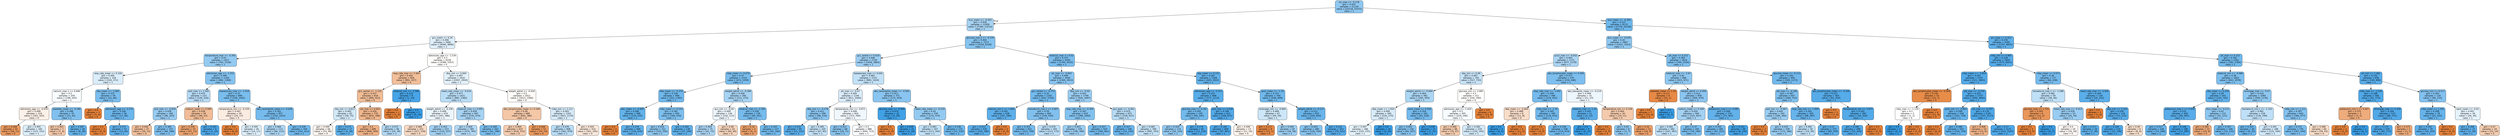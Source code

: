digraph Tree {
node [shape=box, style="filled, rounded", color="black", fontname="helvetica"] ;
edge [fontname="helvetica"] ;
0 [label="inr_max <= -0.178\ngini = 0.422\nsamples = 21130\nvalue = [10118, 23372]\nclass = 1", fillcolor="#8fc7f0"] ;
1 [label="bun_mean <= -0.443\ngini = 0.459\nsamples = 12958\nvalue = [7340, 13214]\nclass = 1", fillcolor="#a7d3f3"] ;
0 -> 1 [labeldistance=2.5, labelangle=45, headlabel="True"] ;
2 [label="gcs_motor <= 0.26\ngini = 0.496\nsamples = 5685\nvalue = [4090, 4896]\nclass = 1", fillcolor="#deeffb"] ;
1 -> 2 ;
3 [label="temperature_max <= -0.392\ngini = 0.43\nsamples = 1427\nvalue = [702, 1539]\nclass = 1", fillcolor="#93caf1"] ;
2 -> 3 ;
4 [label="resp_rate_mean <= 0.326\ngini = 0.495\nsamples = 318\nvalue = [220, 271]\nclass = 1", fillcolor="#daedfa"] ;
3 -> 4 ;
5 [label="calcium_max.1 <= 0.696\ngini = 0.5\nsamples = 259\nvalue = [198, 205]\nclass = 1", fillcolor="#f8fcfe"] ;
4 -> 5 ;
6 [label="admission_age <= -0.976\ngini = 0.498\nsamples = 224\nvalue = [183, 163]\nclass = 0", fillcolor="#fcf1e9"] ;
5 -> 6 ;
7 [label="gini = 0.268\nsamples = 42\nvalue = [58, 11]\nclass = 0", fillcolor="#ea995f"] ;
6 -> 7 ;
8 [label="gini = 0.495\nsamples = 182\nvalue = [125, 152]\nclass = 1", fillcolor="#dceefa"] ;
6 -> 8 ;
9 [label="platelets_mean <= -0.186\ngini = 0.388\nsamples = 35\nvalue = [15, 42]\nclass = 1", fillcolor="#80c0ee"] ;
5 -> 9 ;
10 [label="gini = 0.463\nsamples = 7\nvalue = [7, 4]\nclass = 0", fillcolor="#f4c9aa"] ;
9 -> 10 ;
11 [label="gini = 0.287\nsamples = 28\nvalue = [8, 38]\nclass = 1", fillcolor="#63b2ea"] ;
9 -> 11 ;
12 [label="sbp_mean <= -1.882\ngini = 0.375\nsamples = 59\nvalue = [22, 66]\nclass = 1", fillcolor="#7bbeee"] ;
4 -> 12 ;
13 [label="gini = 0.0\nsamples = 3\nvalue = [5, 0]\nclass = 0", fillcolor="#e58139"] ;
12 -> 13 ;
14 [label="admission_age <= -2.272\ngini = 0.326\nsamples = 56\nvalue = [17, 66]\nclass = 1", fillcolor="#6cb6ec"] ;
12 -> 14 ;
15 [label="gini = 0.0\nsamples = 3\nvalue = [4, 0]\nclass = 0", fillcolor="#e58139"] ;
14 -> 15 ;
16 [label="gini = 0.275\nsamples = 53\nvalue = [13, 66]\nclass = 1", fillcolor="#60b0ea"] ;
14 -> 16 ;
17 [label="admission_age <= -1.552\ngini = 0.399\nsamples = 1109\nvalue = [482, 1268]\nclass = 1", fillcolor="#84c2ef"] ;
3 -> 17 ;
18 [label="po2_max <= 1.545\ngini = 0.475\nsamples = 223\nvalue = [144, 226]\nclass = 1", fillcolor="#b7dbf6"] ;
17 -> 18 ;
19 [label="po2_max <= -0.829\ngini = 0.436\nsamples = 184\nvalue = [96, 203]\nclass = 1", fillcolor="#97cbf1"] ;
18 -> 19 ;
20 [label="gini = 0.444\nsamples = 27\nvalue = [30, 15]\nclass = 0", fillcolor="#f2c09c"] ;
19 -> 20 ;
21 [label="gini = 0.385\nsamples = 157\nvalue = [66, 188]\nclass = 1", fillcolor="#7fbfee"] ;
19 -> 21 ;
22 [label="sodium_mean <= 0.949\ngini = 0.438\nsamples = 39\nvalue = [48, 23]\nclass = 0", fillcolor="#f1bd98"] ;
18 -> 22 ;
23 [label="gini = 0.339\nsamples = 33\nvalue = [47, 13]\nclass = 0", fillcolor="#eca470"] ;
22 -> 23 ;
24 [label="gini = 0.165\nsamples = 6\nvalue = [1, 10]\nclass = 1", fillcolor="#4da7e8"] ;
22 -> 24 ;
25 [label="baseexcess_max <= -1.018\ngini = 0.37\nsamples = 886\nvalue = [338, 1042]\nclass = 1", fillcolor="#79bded"] ;
17 -> 25 ;
26 [label="temperature_min <= -0.159\ngini = 0.497\nsamples = 29\nvalue = [20, 17]\nclass = 0", fillcolor="#fbece1"] ;
25 -> 26 ;
27 [label="gini = 0.0\nsamples = 3\nvalue = [6, 0]\nclass = 0", fillcolor="#e58139"] ;
26 -> 27 ;
28 [label="gini = 0.495\nsamples = 26\nvalue = [14, 17]\nclass = 1", fillcolor="#dceefa"] ;
26 -> 28 ;
29 [label="abs_neutrophils_mean <= -0.636\ngini = 0.361\nsamples = 857\nvalue = [318, 1025]\nclass = 1", fillcolor="#76bbed"] ;
25 -> 29 ;
30 [label="gini = 0.466\nsamples = 113\nvalue = [66, 113]\nclass = 1", fillcolor="#add6f4"] ;
29 -> 30 ;
31 [label="gini = 0.339\nsamples = 744\nvalue = [252, 912]\nclass = 1", fillcolor="#70b8ec"] ;
29 -> 31 ;
32 [label="admission_age <= -1.534\ngini = 0.5\nsamples = 4258\nvalue = [3388, 3357]\nclass = 0", fillcolor="#fffefd"] ;
2 -> 32 ;
33 [label="resp_rate_max <= 3.364\ngini = 0.442\nsamples = 826\nvalue = [891, 437]\nclass = 0", fillcolor="#f2bf9a"] ;
32 -> 33 ;
34 [label="gcs_verbal <= -1.235\ngini = 0.437\nsamples = 818\nvalue = [890, 423]\nclass = 0", fillcolor="#f1bd97"] ;
33 -> 34 ;
35 [label="sbp_min <= 0.812\ngini = 0.492\nsamples = 83\nvalue = [58, 75]\nclass = 1", fillcolor="#d2e9f9"] ;
34 -> 35 ;
36 [label="gini = 0.499\nsamples = 66\nvalue = [53, 49]\nclass = 0", fillcolor="#fdf5f0"] ;
35 -> 36 ;
37 [label="gini = 0.271\nsamples = 17\nvalue = [5, 26]\nclass = 1", fillcolor="#5fb0ea"] ;
35 -> 37 ;
38 [label="ptt_max <= 0.003\ngini = 0.416\nsamples = 735\nvalue = [832, 348]\nclass = 0", fillcolor="#f0b68c"] ;
34 -> 38 ;
39 [label="gini = 0.4\nsamples = 689\nvalue = [808, 309]\nclass = 0", fillcolor="#efb185"] ;
38 -> 39 ;
40 [label="gini = 0.472\nsamples = 46\nvalue = [24, 39]\nclass = 1", fillcolor="#b3d9f5"] ;
38 -> 40 ;
41 [label="totalco2_min <= -2.586\ngini = 0.124\nsamples = 8\nvalue = [1, 14]\nclass = 1", fillcolor="#47a4e7"] ;
33 -> 41 ;
42 [label="gini = 0.0\nsamples = 1\nvalue = [1, 0]\nclass = 0", fillcolor="#e58139"] ;
41 -> 42 ;
43 [label="gini = 0.0\nsamples = 7\nvalue = [0, 14]\nclass = 1", fillcolor="#399de5"] ;
41 -> 43 ;
44 [label="dbp_min <= 0.069\ngini = 0.497\nsamples = 3432\nvalue = [2497, 2920]\nclass = 1", fillcolor="#e2f1fb"] ;
32 -> 44 ;
45 [label="heart_rate_mean <= -0.616\ngini = 0.477\nsamples = 1421\nvalue = [882, 1360]\nclass = 1", fillcolor="#b9ddf6"] ;
44 -> 45 ;
46 [label="weight_admit <= -0.336\ngini = 0.499\nsamples = 474\nvalue = [347, 386]\nclass = 1", fillcolor="#ebf5fc"] ;
45 -> 46 ;
47 [label="gini = 0.484\nsamples = 251\nvalue = [227, 159]\nclass = 0", fillcolor="#f7d9c4"] ;
46 -> 47 ;
48 [label="gini = 0.452\nsamples = 223\nvalue = [120, 227]\nclass = 1", fillcolor="#a2d1f3"] ;
46 -> 48 ;
49 [label="totalco2_max <= 0.692\ngini = 0.458\nsamples = 947\nvalue = [535, 974]\nclass = 1", fillcolor="#a6d3f3"] ;
45 -> 49 ;
50 [label="gini = 0.469\nsamples = 785\nvalue = [474, 785]\nclass = 1", fillcolor="#b1d8f5"] ;
49 -> 50 ;
51 [label="gini = 0.369\nsamples = 162\nvalue = [61, 189]\nclass = 1", fillcolor="#79bded"] ;
49 -> 51 ;
52 [label="weight_admit <= -0.426\ngini = 0.5\nsamples = 2011\nvalue = [1615, 1560]\nclass = 0", fillcolor="#fefbf8"] ;
44 -> 52 ;
53 [label="abs_lymphocytes_mean <= 0.168\ngini = 0.46\nsamples = 689\nvalue = [692, 386]\nclass = 0", fillcolor="#f4c7a7"] ;
52 -> 53 ;
54 [label="gini = 0.469\nsamples = 637\nvalue = [618, 372]\nclass = 0", fillcolor="#f5cdb0"] ;
53 -> 54 ;
55 [label="gini = 0.268\nsamples = 52\nvalue = [74, 14]\nclass = 0", fillcolor="#ea995e"] ;
53 -> 55 ;
56 [label="mbp_min <= 1.111\ngini = 0.493\nsamples = 1322\nvalue = [923, 1174]\nclass = 1", fillcolor="#d5eaf9"] ;
52 -> 56 ;
57 [label="gini = 0.476\nsamples = 908\nvalue = [562, 879]\nclass = 1", fillcolor="#b8dcf6"] ;
56 -> 57 ;
58 [label="gini = 0.495\nsamples = 414\nvalue = [361, 295]\nclass = 0", fillcolor="#fae8db"] ;
56 -> 58 ;
59 [label="glucose_max.2 <= -0.334\ngini = 0.404\nsamples = 7273\nvalue = [3250, 8318]\nclass = 1", fillcolor="#86c3ef"] ;
1 -> 59 ;
60 [label="gcs_verbal <= 0.618\ngini = 0.446\nsamples = 2729\nvalue = [1456, 2883]\nclass = 1", fillcolor="#9dcef2"] ;
59 -> 60 ;
61 [label="mbp_mean <= 0.679\ngini = 0.37\nsamples = 1214\nvalue = [473, 1459]\nclass = 1", fillcolor="#79bded"] ;
60 -> 61 ;
62 [label="dbp_mean <= -0.374\ngini = 0.336\nsamples = 948\nvalue = [322, 1185]\nclass = 1", fillcolor="#6fb8ec"] ;
61 -> 62 ;
63 [label="wbc_mean <= -0.905\ngini = 0.286\nsamples = 498\nvalue = [133, 635]\nclass = 1", fillcolor="#62b2ea"] ;
62 -> 63 ;
64 [label="gini = 0.0\nsamples = 4\nvalue = [7, 0]\nclass = 0", fillcolor="#e58139"] ;
63 -> 64 ;
65 [label="gini = 0.276\nsamples = 494\nvalue = [126, 635]\nclass = 1", fillcolor="#60b0ea"] ;
63 -> 65 ;
66 [label="mbp_mean <= 0.243\ngini = 0.381\nsamples = 450\nvalue = [189, 550]\nclass = 1", fillcolor="#7dbfee"] ;
62 -> 66 ;
67 [label="gini = 0.419\nsamples = 312\nvalue = [152, 356]\nclass = 1", fillcolor="#8ec7f0"] ;
66 -> 67 ;
68 [label="gini = 0.269\nsamples = 138\nvalue = [37, 194]\nclass = 1", fillcolor="#5fb0ea"] ;
66 -> 68 ;
69 [label="weight_admit <= -0.388\ngini = 0.458\nsamples = 266\nvalue = [151, 274]\nclass = 1", fillcolor="#a6d3f3"] ;
61 -> 69 ;
70 [label="gcs_min <= -0.04\ngini = 0.499\nsamples = 136\nvalue = [102, 113]\nclass = 1", fillcolor="#ecf5fc"] ;
69 -> 70 ;
71 [label="gini = 0.464\nsamples = 75\nvalue = [42, 73]\nclass = 1", fillcolor="#abd5f4"] ;
70 -> 71 ;
72 [label="gini = 0.48\nsamples = 61\nvalue = [60, 40]\nclass = 0", fillcolor="#f6d5bd"] ;
70 -> 72 ;
73 [label="totalco2_max <= -2.782\ngini = 0.358\nsamples = 130\nvalue = [49, 161]\nclass = 1", fillcolor="#75bbed"] ;
69 -> 73 ;
74 [label="gini = 0.32\nsamples = 3\nvalue = [4, 1]\nclass = 0", fillcolor="#eca06a"] ;
73 -> 74 ;
75 [label="gini = 0.343\nsamples = 127\nvalue = [45, 160]\nclass = 1", fillcolor="#71b9ec"] ;
73 -> 75 ;
76 [label="baseexcess_max <= 0.042\ngini = 0.483\nsamples = 1515\nvalue = [983, 1424]\nclass = 1", fillcolor="#c2e1f7"] ;
60 -> 76 ;
77 [label="ph_max <= -0.47\ngini = 0.495\nsamples = 1144\nvalue = [811, 1000]\nclass = 1", fillcolor="#daecfa"] ;
76 -> 77 ;
78 [label="dbp_min <= -0.278\ngini = 0.411\nsamples = 190\nvalue = [88, 216]\nclass = 1", fillcolor="#8ac5f0"] ;
77 -> 78 ;
79 [label="gini = 0.252\nsamples = 85\nvalue = [21, 121]\nclass = 1", fillcolor="#5baeea"] ;
78 -> 79 ;
80 [label="gini = 0.485\nsamples = 105\nvalue = [67, 95]\nclass = 1", fillcolor="#c5e2f7"] ;
78 -> 80 ;
81 [label="temperature_min <= -0.871\ngini = 0.499\nsamples = 954\nvalue = [723, 784]\nclass = 1", fillcolor="#f0f7fd"] ;
77 -> 81 ;
82 [label="gini = 0.412\nsamples = 68\nvalue = [29, 71]\nclass = 1", fillcolor="#8ac5f0"] ;
81 -> 82 ;
83 [label="gini = 0.5\nsamples = 886\nvalue = [694, 713]\nclass = 1", fillcolor="#fafcfe"] ;
81 -> 83 ;
84 [label="abs_neutrophils_mean <= -0.942\ngini = 0.411\nsamples = 371\nvalue = [172, 424]\nclass = 1", fillcolor="#89c5f0"] ;
76 -> 84 ;
85 [label="glucose_max <= -0.909\ngini = 0.074\nsamples = 32\nvalue = [2, 50]\nclass = 1", fillcolor="#41a1e6"] ;
84 -> 85 ;
86 [label="gini = 0.0\nsamples = 1\nvalue = [1, 0]\nclass = 0", fillcolor="#e58139"] ;
85 -> 86 ;
87 [label="gini = 0.038\nsamples = 31\nvalue = [1, 50]\nclass = 1", fillcolor="#3d9fe6"] ;
85 -> 87 ;
88 [label="heart_rate_mean <= -0.229\ngini = 0.43\nsamples = 339\nvalue = [170, 374]\nclass = 1", fillcolor="#93caf1"] ;
84 -> 88 ;
89 [label="gini = 0.483\nsamples = 167\nvalue = [113, 164]\nclass = 1", fillcolor="#c1e1f7"] ;
88 -> 89 ;
90 [label="gini = 0.336\nsamples = 172\nvalue = [57, 210]\nclass = 1", fillcolor="#6fb8ec"] ;
88 -> 90 ;
91 [label="totalco2_max <= 0.02\ngini = 0.373\nsamples = 4544\nvalue = [1794, 5435]\nclass = 1", fillcolor="#7abdee"] ;
59 -> 91 ;
92 [label="ph_max <= -0.003\ngini = 0.409\nsamples = 3036\nvalue = [1369, 3413]\nclass = 1", fillcolor="#88c4ef"] ;
91 -> 92 ;
93 [label="gcs_verbal <= -0.772\ngini = 0.35\nsamples = 1242\nvalue = [443, 1516]\nclass = 1", fillcolor="#73baed"] ;
92 -> 93 ;
94 [label="calcium_min.1 <= 1.842\ngini = 0.261\nsamples = 438\nvalue = [107, 586]\nclass = 1", fillcolor="#5dafea"] ;
93 -> 94 ;
95 [label="gini = 0.253\nsamples = 435\nvalue = [102, 586]\nclass = 1", fillcolor="#5baeea"] ;
94 -> 95 ;
96 [label="gini = 0.0\nsamples = 3\nvalue = [5, 0]\nclass = 0", fillcolor="#e58139"] ;
94 -> 96 ;
97 [label="hematocrit_max.1 <= 0.847\ngini = 0.39\nsamples = 804\nvalue = [336, 930]\nclass = 1", fillcolor="#81c0ee"] ;
93 -> 97 ;
98 [label="gini = 0.351\nsamples = 621\nvalue = [223, 758]\nclass = 1", fillcolor="#73baed"] ;
97 -> 98 ;
99 [label="gini = 0.479\nsamples = 183\nvalue = [113, 172]\nclass = 1", fillcolor="#bbddf6"] ;
97 -> 99 ;
100 [label="dbp_min <= -0.04\ngini = 0.441\nsamples = 1794\nvalue = [926, 1897]\nclass = 1", fillcolor="#9acdf2"] ;
92 -> 100 ;
101 [label="resp_rate_max <= -0.364\ngini = 0.397\nsamples = 919\nvalue = [398, 1060]\nclass = 1", fillcolor="#83c2ef"] ;
100 -> 101 ;
102 [label="gini = 0.443\nsamples = 376\nvalue = [198, 399]\nclass = 1", fillcolor="#9bcef2"] ;
101 -> 102 ;
103 [label="gini = 0.357\nsamples = 543\nvalue = [200, 661]\nclass = 1", fillcolor="#75bbed"] ;
101 -> 103 ;
104 [label="gcs_eyes <= -0.461\ngini = 0.474\nsamples = 875\nvalue = [528, 837]\nclass = 1", fillcolor="#b6dbf5"] ;
100 -> 104 ;
105 [label="gini = 0.317\nsamples = 106\nvalue = [33, 134]\nclass = 1", fillcolor="#6ab5eb"] ;
104 -> 105 ;
106 [label="gini = 0.485\nsamples = 769\nvalue = [495, 703]\nclass = 1", fillcolor="#c4e2f7"] ;
104 -> 106 ;
107 [label="sbp_mean <= 0.152\ngini = 0.287\nsamples = 1508\nvalue = [425, 2022]\nclass = 1", fillcolor="#63b2ea"] ;
91 -> 107 ;
108 [label="admission_age <= -0.313\ngini = 0.237\nsamples = 808\nvalue = [177, 1113]\nclass = 1", fillcolor="#58ade9"] ;
107 -> 108 ;
109 [label="glucose_max <= 0.181\ngini = 0.345\nsamples = 195\nvalue = [69, 242]\nclass = 1", fillcolor="#71b9ec"] ;
108 -> 109 ;
110 [label="gini = 0.429\nsamples = 114\nvalue = [56, 124]\nclass = 1", fillcolor="#92c9f1"] ;
109 -> 110 ;
111 [label="gini = 0.179\nsamples = 81\nvalue = [13, 118]\nclass = 1", fillcolor="#4fa8e8"] ;
109 -> 111 ;
112 [label="po2_max <= 2.018\ngini = 0.196\nsamples = 613\nvalue = [108, 871]\nclass = 1", fillcolor="#52a9e8"] ;
108 -> 112 ;
113 [label="gini = 0.182\nsamples = 600\nvalue = [97, 861]\nclass = 1", fillcolor="#4fa8e8"] ;
112 -> 113 ;
114 [label="gini = 0.499\nsamples = 13\nvalue = [11, 10]\nclass = 0", fillcolor="#fdf4ed"] ;
112 -> 114 ;
115 [label="spo2_mean <= -1.33\ngini = 0.337\nsamples = 700\nvalue = [248, 909]\nclass = 1", fillcolor="#6fb8ec"] ;
107 -> 115 ;
116 [label="aniongap_min <= -0.964\ngini = 0.489\nsamples = 67\nvalue = [44, 59]\nclass = 1", fillcolor="#cde6f8"] ;
115 -> 116 ;
117 [label="gini = 0.117\nsamples = 8\nvalue = [15, 1]\nclass = 0", fillcolor="#e78946"] ;
116 -> 117 ;
118 [label="gini = 0.444\nsamples = 59\nvalue = [29, 58]\nclass = 1", fillcolor="#9ccef2"] ;
116 -> 118 ;
119 [label="weight_admit <= -0.117\ngini = 0.312\nsamples = 633\nvalue = [204, 850]\nclass = 1", fillcolor="#69b5eb"] ;
115 -> 119 ;
120 [label="gini = 0.403\nsamples = 280\nvalue = [128, 329]\nclass = 1", fillcolor="#86c3ef"] ;
119 -> 120 ;
121 [label="gini = 0.222\nsamples = 353\nvalue = [76, 521]\nclass = 1", fillcolor="#56abe9"] ;
119 -> 121 ;
122 [label="bun_mean <= -0.394\ngini = 0.337\nsamples = 8172\nvalue = [2778, 10158]\nclass = 1", fillcolor="#6fb8ec"] ;
0 -> 122 [labeldistance=2.5, labelangle=-45, headlabel="False"] ;
123 [label="bun_mean <= -0.639\ngini = 0.42\nsamples = 2987\nvalue = [1421, 3323]\nclass = 1", fillcolor="#8ec7f0"] ;
122 -> 123 ;
124 [label="pco2_max <= -0.052\ngini = 0.463\nsamples = 1171\nvalue = [677, 1179]\nclass = 1", fillcolor="#abd5f4"] ;
123 -> 124 ;
125 [label="sbp_min <= 0.09\ngini = 0.487\nsamples = 792\nvalue = [527, 733]\nclass = 1", fillcolor="#c7e3f8"] ;
124 -> 125 ;
126 [label="weight_admit <= -0.094\ngini = 0.464\nsamples = 481\nvalue = [285, 493]\nclass = 1", fillcolor="#abd6f4"] ;
125 -> 126 ;
127 [label="dbp_mean <= 1.054\ngini = 0.494\nsamples = 300\nvalue = [220, 275]\nclass = 1", fillcolor="#d7ebfa"] ;
126 -> 127 ;
128 [label="gini = 0.497\nsamples = 286\nvalue = [220, 255]\nclass = 1", fillcolor="#e4f2fb"] ;
127 -> 128 ;
129 [label="gini = 0.0\nsamples = 14\nvalue = [0, 20]\nclass = 1", fillcolor="#399de5"] ;
127 -> 129 ;
130 [label="spo2_mean <= 0.938\ngini = 0.354\nsamples = 181\nvalue = [65, 218]\nclass = 1", fillcolor="#74baed"] ;
126 -> 130 ;
131 [label="gini = 0.401\nsamples = 150\nvalue = [64, 167]\nclass = 1", fillcolor="#85c3ef"] ;
130 -> 131 ;
132 [label="gini = 0.038\nsamples = 31\nvalue = [1, 51]\nclass = 1", fillcolor="#3d9fe6"] ;
130 -> 132 ;
133 [label="glucose_min <= 2.085\ngini = 0.5\nsamples = 311\nvalue = [242, 240]\nclass = 0", fillcolor="#fffefd"] ;
125 -> 133 ;
134 [label="admission_age <= -1.424\ngini = 0.5\nsamples = 305\nvalue = [229, 240]\nclass = 1", fillcolor="#f6fbfe"] ;
133 -> 134 ;
135 [label="gini = 0.468\nsamples = 86\nvalue = [79, 47]\nclass = 0", fillcolor="#f4ccaf"] ;
134 -> 135 ;
136 [label="gini = 0.492\nsamples = 219\nvalue = [150, 193]\nclass = 1", fillcolor="#d3e9f9"] ;
134 -> 136 ;
137 [label="gini = 0.0\nsamples = 6\nvalue = [13, 0]\nclass = 0", fillcolor="#e58139"] ;
133 -> 137 ;
138 [label="abs_lymphocytes_mean <= 0.294\ngini = 0.377\nsamples = 379\nvalue = [150, 446]\nclass = 1", fillcolor="#7cbeee"] ;
124 -> 138 ;
139 [label="resp_rate_max <= -1.491\ngini = 0.358\nsamples = 348\nvalue = [129, 423]\nclass = 1", fillcolor="#75bbed"] ;
138 -> 139 ;
140 [label="dbp_mean <= -0.064\ngini = 0.488\nsamples = 8\nvalue = [11, 8]\nclass = 0", fillcolor="#f8ddc9"] ;
139 -> 140 ;
141 [label="gini = 0.0\nsamples = 4\nvalue = [0, 8]\nclass = 1", fillcolor="#399de5"] ;
140 -> 141 ;
142 [label="gini = 0.0\nsamples = 4\nvalue = [11, 0]\nclass = 0", fillcolor="#e58139"] ;
140 -> 142 ;
143 [label="mbp_max <= -1.35\ngini = 0.345\nsamples = 340\nvalue = [118, 415]\nclass = 1", fillcolor="#71b9ec"] ;
139 -> 143 ;
144 [label="gini = 0.0\nsamples = 2\nvalue = [4, 0]\nclass = 0", fillcolor="#e58139"] ;
143 -> 144 ;
145 [label="gini = 0.338\nsamples = 338\nvalue = [114, 415]\nclass = 1", fillcolor="#6fb8ec"] ;
143 -> 145 ;
146 [label="abs_basophils_mean <= -0.219\ngini = 0.499\nsamples = 31\nvalue = [21, 23]\nclass = 1", fillcolor="#eef6fd"] ;
138 -> 146 ;
147 [label="totalco2_max <= 1.14\ngini = 0.245\nsamples = 11\nvalue = [2, 12]\nclass = 1", fillcolor="#5aade9"] ;
146 -> 147 ;
148 [label="gini = 0.0\nsamples = 9\nvalue = [0, 12]\nclass = 1", fillcolor="#399de5"] ;
147 -> 148 ;
149 [label="gini = 0.0\nsamples = 2\nvalue = [2, 0]\nclass = 0", fillcolor="#e58139"] ;
147 -> 149 ;
150 [label="temperature_min <= 0.106\ngini = 0.464\nsamples = 20\nvalue = [19, 11]\nclass = 0", fillcolor="#f4caac"] ;
146 -> 150 ;
151 [label="gini = 0.42\nsamples = 8\nvalue = [3, 7]\nclass = 1", fillcolor="#8ec7f0"] ;
150 -> 151 ;
152 [label="gini = 0.32\nsamples = 12\nvalue = [16, 4]\nclass = 0", fillcolor="#eca06a"] ;
150 -> 152 ;
153 [label="ph_max <= 0.152\ngini = 0.383\nsamples = 1816\nvalue = [744, 2144]\nclass = 1", fillcolor="#7ebfee"] ;
123 -> 153 ;
154 [label="totalco2_max <= -2.67\ngini = 0.42\nsamples = 866\nvalue = [415, 971]\nclass = 1", fillcolor="#8ec7f0"] ;
153 -> 154 ;
155 [label="platelets_mean <= 1.32\ngini = 0.117\nsamples = 8\nvalue = [15, 1]\nclass = 0", fillcolor="#e78946"] ;
154 -> 155 ;
156 [label="gini = 0.0\nsamples = 7\nvalue = [15, 0]\nclass = 0", fillcolor="#e58139"] ;
155 -> 156 ;
157 [label="gini = 0.0\nsamples = 1\nvalue = [0, 1]\nclass = 1", fillcolor="#399de5"] ;
155 -> 157 ;
158 [label="weight_admit <= 0.494\ngini = 0.413\nsamples = 858\nvalue = [400, 970]\nclass = 1", fillcolor="#8bc5f0"] ;
154 -> 158 ;
159 [label="sodium_mean <= 0.306\ngini = 0.454\nsamples = 584\nvalue = [325, 607]\nclass = 1", fillcolor="#a3d1f3"] ;
158 -> 159 ;
160 [label="gini = 0.481\nsamples = 392\nvalue = [247, 367]\nclass = 1", fillcolor="#bedff6"] ;
159 -> 160 ;
161 [label="gini = 0.37\nsamples = 192\nvalue = [78, 240]\nclass = 1", fillcolor="#79bded"] ;
159 -> 161 ;
162 [label="potassium_max.1 <= 0.085\ngini = 0.284\nsamples = 274\nvalue = [75, 363]\nclass = 1", fillcolor="#62b1ea"] ;
158 -> 162 ;
163 [label="gini = 0.355\nsamples = 180\nvalue = [67, 223]\nclass = 1", fillcolor="#74baed"] ;
162 -> 163 ;
164 [label="gini = 0.102\nsamples = 94\nvalue = [8, 140]\nclass = 1", fillcolor="#44a3e6"] ;
162 -> 164 ;
165 [label="glucose_mean <= -0.113\ngini = 0.342\nsamples = 950\nvalue = [329, 1173]\nclass = 1", fillcolor="#71b8ec"] ;
153 -> 165 ;
166 [label="ptt_max <= -0.186\ngini = 0.387\nsamples = 647\nvalue = [268, 753]\nclass = 1", fillcolor="#7fc0ee"] ;
165 -> 166 ;
167 [label="po2_min <= -0.967\ngini = 0.442\nsamples = 342\nvalue = [180, 366]\nclass = 1", fillcolor="#9acdf2"] ;
166 -> 167 ;
168 [label="gini = 0.0\nsamples = 3\nvalue = [8, 0]\nclass = 0", fillcolor="#e58139"] ;
167 -> 168 ;
169 [label="gini = 0.435\nsamples = 339\nvalue = [172, 366]\nclass = 1", fillcolor="#96cbf1"] ;
167 -> 169 ;
170 [label="resp_rate_min <= -1.609\ngini = 0.302\nsamples = 305\nvalue = [88, 387]\nclass = 1", fillcolor="#66b3eb"] ;
166 -> 170 ;
171 [label="gini = 0.482\nsamples = 30\nvalue = [19, 28]\nclass = 1", fillcolor="#bfe0f7"] ;
170 -> 171 ;
172 [label="gini = 0.27\nsamples = 275\nvalue = [69, 359]\nclass = 1", fillcolor="#5fb0ea"] ;
170 -> 172 ;
173 [label="abs_lymphocytes_mean <= -0.246\ngini = 0.221\nsamples = 303\nvalue = [61, 420]\nclass = 1", fillcolor="#56abe9"] ;
165 -> 173 ;
174 [label="gini = 0.0\nsamples = 3\nvalue = [7, 0]\nclass = 0", fillcolor="#e58139"] ;
173 -> 174 ;
175 [label="temperature_min <= 1.877\ngini = 0.202\nsamples = 300\nvalue = [54, 420]\nclass = 1", fillcolor="#52aae8"] ;
173 -> 175 ;
176 [label="gini = 0.196\nsamples = 299\nvalue = [52, 420]\nclass = 1", fillcolor="#52a9e8"] ;
175 -> 176 ;
177 [label="gini = 0.0\nsamples = 1\nvalue = [2, 0]\nclass = 0", fillcolor="#e58139"] ;
175 -> 177 ;
178 [label="gcs_eyes <= 0.412\ngini = 0.276\nsamples = 5185\nvalue = [1357, 6835]\nclass = 1", fillcolor="#60b0ea"] ;
122 -> 178 ;
179 [label="mbp_min <= 0.965\ngini = 0.218\nsamples = 2924\nvalue = [575, 4051]\nclass = 1", fillcolor="#55abe9"] ;
178 -> 179 ;
180 [label="mbp_mean <= -2.824\ngini = 0.207\nsamples = 2747\nvalue = [511, 3843]\nclass = 1", fillcolor="#53aae8"] ;
179 -> 180 ;
181 [label="abs_lymphocytes_mean <= -0.204\ngini = 0.142\nsamples = 10\nvalue = [12, 1]\nclass = 0", fillcolor="#e78c49"] ;
180 -> 181 ;
182 [label="mbp_max <= -1.134\ngini = 0.5\nsamples = 2\nvalue = [1, 1]\nclass = 0", fillcolor="#ffffff"] ;
181 -> 182 ;
183 [label="gini = 0.0\nsamples = 1\nvalue = [0, 1]\nclass = 1", fillcolor="#399de5"] ;
182 -> 183 ;
184 [label="gini = 0.0\nsamples = 1\nvalue = [1, 0]\nclass = 0", fillcolor="#e58139"] ;
182 -> 184 ;
185 [label="gini = 0.0\nsamples = 8\nvalue = [11, 0]\nclass = 0", fillcolor="#e58139"] ;
181 -> 185 ;
186 [label="ptt_max <= -0.376\ngini = 0.203\nsamples = 2737\nvalue = [499, 3842]\nclass = 1", fillcolor="#53aae8"] ;
180 -> 186 ;
187 [label="spo2_min <= -4.863\ngini = 0.298\nsamples = 556\nvalue = [162, 729]\nclass = 1", fillcolor="#65b3eb"] ;
186 -> 187 ;
188 [label="gini = 0.0\nsamples = 3\nvalue = [8, 0]\nclass = 0", fillcolor="#e58139"] ;
187 -> 188 ;
189 [label="gini = 0.288\nsamples = 553\nvalue = [154, 729]\nclass = 1", fillcolor="#63b2ea"] ;
187 -> 189 ;
190 [label="ph_max <= -5.297\ngini = 0.176\nsamples = 2181\nvalue = [337, 3113]\nclass = 1", fillcolor="#4ea8e8"] ;
186 -> 190 ;
191 [label="gini = 0.408\nsamples = 10\nvalue = [15, 6]\nclass = 0", fillcolor="#efb388"] ;
190 -> 191 ;
192 [label="gini = 0.17\nsamples = 2171\nvalue = [322, 3107]\nclass = 1", fillcolor="#4ea7e8"] ;
190 -> 192 ;
193 [label="mbp_mean <= 0.973\ngini = 0.36\nsamples = 177\nvalue = [64, 208]\nclass = 1", fillcolor="#76bbed"] ;
179 -> 193 ;
194 [label="hematocrit_max.1 <= -1.288\ngini = 0.482\nsamples = 59\nvalue = [38, 56]\nclass = 1", fillcolor="#bfe0f7"] ;
193 -> 194 ;
195 [label="glucose_max <= 1.725\ngini = 0.245\nsamples = 6\nvalue = [12, 2]\nclass = 0", fillcolor="#e9965a"] ;
194 -> 195 ;
196 [label="gini = 0.0\nsamples = 5\nvalue = [12, 0]\nclass = 0", fillcolor="#e58139"] ;
195 -> 196 ;
197 [label="gini = 0.0\nsamples = 1\nvalue = [0, 2]\nclass = 1", fillcolor="#399de5"] ;
195 -> 197 ;
198 [label="heart_rate_max <= -0.412\ngini = 0.439\nsamples = 53\nvalue = [26, 54]\nclass = 1", fillcolor="#98ccf2"] ;
194 -> 198 ;
199 [label="gini = 0.5\nsamples = 24\nvalue = [19, 18]\nclass = 0", fillcolor="#fef8f5"] ;
198 -> 199 ;
200 [label="gini = 0.273\nsamples = 29\nvalue = [7, 36]\nclass = 1", fillcolor="#5fb0ea"] ;
198 -> 200 ;
201 [label="heart_rate_max <= -2.005\ngini = 0.249\nsamples = 118\nvalue = [26, 152]\nclass = 1", fillcolor="#5baee9"] ;
193 -> 201 ;
202 [label="gini = 0.0\nsamples = 2\nvalue = [3, 0]\nclass = 0", fillcolor="#e58139"] ;
201 -> 202 ;
203 [label="dbp_min <= 3.105\ngini = 0.228\nsamples = 116\nvalue = [23, 152]\nclass = 1", fillcolor="#57ace9"] ;
201 -> 203 ;
204 [label="gini = 0.169\nsamples = 110\nvalue = [15, 146]\nclass = 1", fillcolor="#4da7e8"] ;
203 -> 204 ;
205 [label="gini = 0.49\nsamples = 6\nvalue = [8, 6]\nclass = 0", fillcolor="#f8e0ce"] ;
203 -> 205 ;
206 [label="ph_max <= 0.152\ngini = 0.342\nsamples = 2261\nvalue = [782, 2784]\nclass = 1", fillcolor="#71b9ec"] ;
178 -> 206 ;
207 [label="totalco2_min <= -0.086\ngini = 0.38\nsamples = 1603\nvalue = [642, 1878]\nclass = 1", fillcolor="#7dbfee"] ;
206 -> 207 ;
208 [label="sbp_mean <= 0.229\ngini = 0.28\nsamples = 543\nvalue = [142, 702]\nclass = 1", fillcolor="#61b1ea"] ;
207 -> 208 ;
209 [label="potassium_max.1 <= 0.443\ngini = 0.232\nsamples = 428\nvalue = [90, 581]\nclass = 1", fillcolor="#58ace9"] ;
208 -> 209 ;
210 [label="gini = 0.317\nsamples = 230\nvalue = [73, 296]\nclass = 1", fillcolor="#6ab5eb"] ;
209 -> 210 ;
211 [label="gini = 0.106\nsamples = 198\nvalue = [17, 285]\nclass = 1", fillcolor="#45a3e7"] ;
209 -> 211 ;
212 [label="bun_mean <= -0.211\ngini = 0.42\nsamples = 115\nvalue = [52, 121]\nclass = 1", fillcolor="#8ec7f0"] ;
208 -> 212 ;
213 [label="gini = 0.365\nsamples = 15\nvalue = [19, 6]\nclass = 0", fillcolor="#eda978"] ;
212 -> 213 ;
214 [label="gini = 0.347\nsamples = 100\nvalue = [33, 115]\nclass = 1", fillcolor="#72b9ec"] ;
212 -> 214 ;
215 [label="aniongap_max <= -0.57\ngini = 0.419\nsamples = 1060\nvalue = [500, 1176]\nclass = 1", fillcolor="#8dc7f0"] ;
207 -> 215 ;
216 [label="hematocrit_min.1 <= -1.322\ngini = 0.481\nsamples = 218\nvalue = [134, 199]\nclass = 1", fillcolor="#bedff7"] ;
215 -> 216 ;
217 [label="gini = 0.325\nsamples = 30\nvalue = [9, 35]\nclass = 1", fillcolor="#6cb6ec"] ;
216 -> 217 ;
218 [label="gini = 0.491\nsamples = 188\nvalue = [125, 164]\nclass = 1", fillcolor="#d0e8f9"] ;
216 -> 218 ;
219 [label="mbp_min <= 1.111\ngini = 0.397\nsamples = 842\nvalue = [366, 977]\nclass = 1", fillcolor="#83c2ef"] ;
215 -> 219 ;
220 [label="gini = 0.372\nsamples = 776\nvalue = [307, 934]\nclass = 1", fillcolor="#7abdee"] ;
219 -> 220 ;
221 [label="gini = 0.488\nsamples = 66\nvalue = [59, 43]\nclass = 0", fillcolor="#f8ddc9"] ;
219 -> 221 ;
222 [label="ph_min <= 1.462\ngini = 0.232\nsamples = 658\nvalue = [140, 906]\nclass = 1", fillcolor="#58ace9"] ;
206 -> 222 ;
223 [label="mbp_max <= -1.526\ngini = 0.188\nsamples = 540\nvalue = [91, 773]\nclass = 1", fillcolor="#50a9e8"] ;
222 -> 223 ;
224 [label="potassium_min.1 <= 0.407\ngini = 0.375\nsamples = 3\nvalue = [3, 1]\nclass = 0", fillcolor="#eeab7b"] ;
223 -> 224 ;
225 [label="gini = 0.0\nsamples = 2\nvalue = [3, 0]\nclass = 0", fillcolor="#e58139"] ;
224 -> 225 ;
226 [label="gini = 0.0\nsamples = 1\nvalue = [0, 1]\nclass = 1", fillcolor="#399de5"] ;
224 -> 226 ;
227 [label="aniongap_max <= 5.329\ngini = 0.184\nsamples = 537\nvalue = [88, 772]\nclass = 1", fillcolor="#50a8e8"] ;
223 -> 227 ;
228 [label="gini = 0.179\nsamples = 535\nvalue = [85, 771]\nclass = 1", fillcolor="#4fa8e8"] ;
227 -> 228 ;
229 [label="gini = 0.375\nsamples = 2\nvalue = [3, 1]\nclass = 0", fillcolor="#eeab7b"] ;
227 -> 229 ;
230 [label="glucose_min <= 0.517\ngini = 0.393\nsamples = 118\nvalue = [49, 133]\nclass = 1", fillcolor="#82c1ef"] ;
222 -> 230 ;
231 [label="mbp_mean <= 1.392\ngini = 0.298\nsamples = 79\nvalue = [23, 103]\nclass = 1", fillcolor="#65b3eb"] ;
230 -> 231 ;
232 [label="gini = 0.263\nsamples = 76\nvalue = [19, 103]\nclass = 1", fillcolor="#5eafea"] ;
231 -> 232 ;
233 [label="gini = 0.0\nsamples = 3\nvalue = [4, 0]\nclass = 0", fillcolor="#e58139"] ;
231 -> 233 ;
234 [label="spo2_mean <= -0.61\ngini = 0.497\nsamples = 39\nvalue = [26, 30]\nclass = 1", fillcolor="#e5f2fc"] ;
230 -> 234 ;
235 [label="gini = 0.266\nsamples = 15\nvalue = [3, 16]\nclass = 1", fillcolor="#5eafea"] ;
234 -> 235 ;
236 [label="gini = 0.47\nsamples = 24\nvalue = [23, 14]\nclass = 0", fillcolor="#f5ceb2"] ;
234 -> 236 ;
}